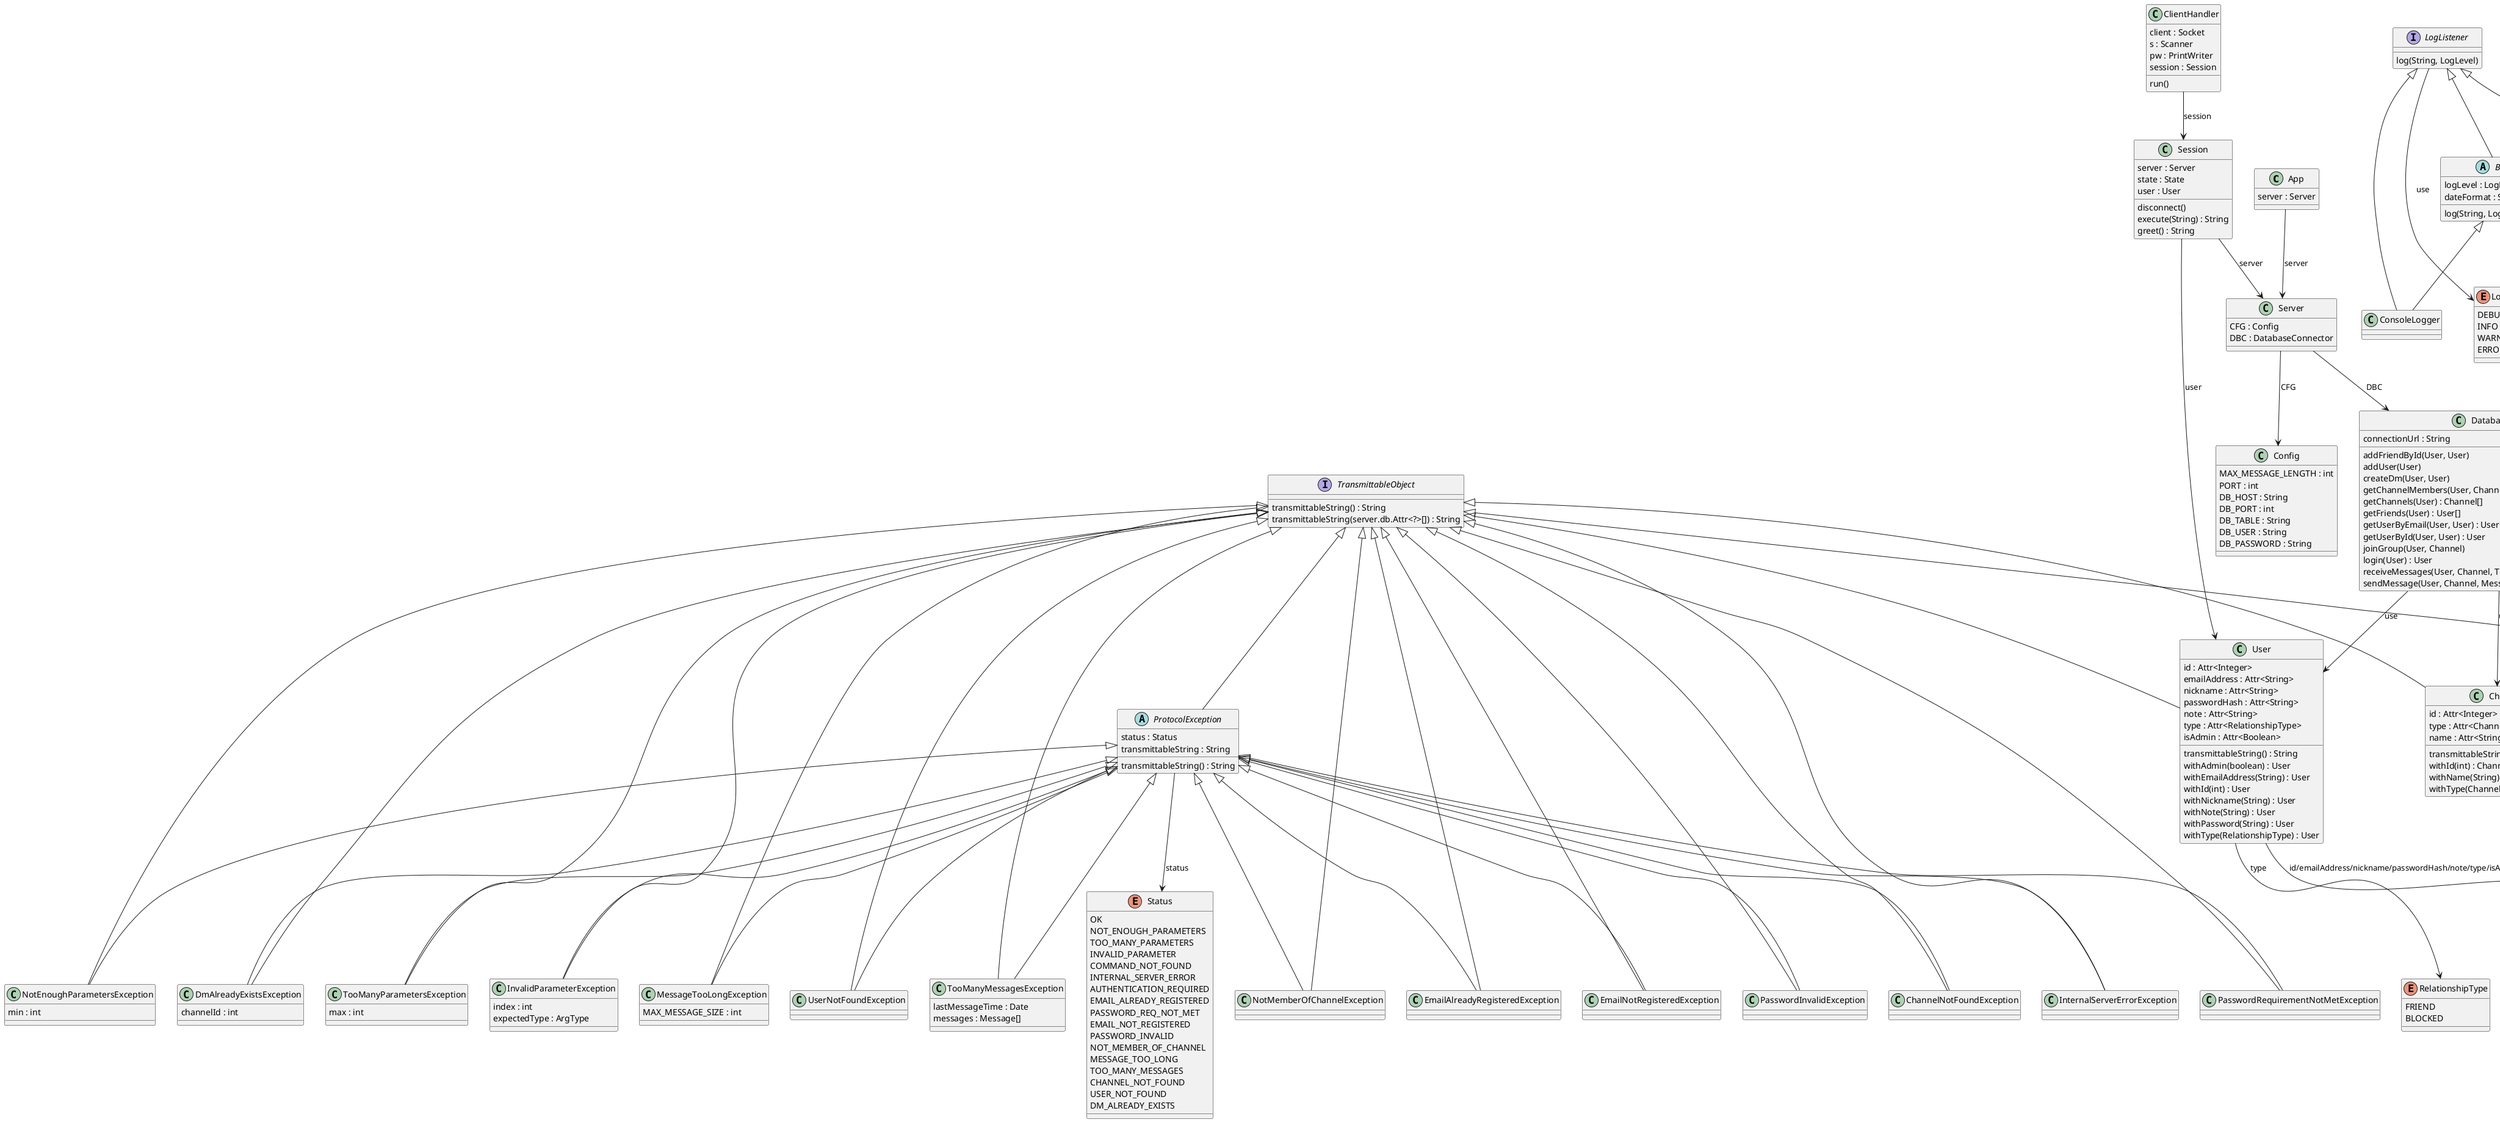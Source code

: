 @startuml

class "App" {
  server : Server
}

class "Attr" {
  value : T
  set : boolean
  set(T)
  transmittableString() : String
  unset() : T
}

abstract class "BasicLogger" {
  logLevel : LogLevel
  dateFormat : SimpleDateFormat
  log(String, LogLevel)
}

class "Channel" {
  id : Attr<Integer>
  type : Attr<ChannelType>
  name : Attr<String>
  transmittableString() : String
  withId(int) : Channel
  withName(String) : Channel
  withType(ChannelType) : Channel
}

class "ChannelNotFoundException"

enum "ChannelType" {
  DM
  PUBLIC_GROUP
  PRIVATE_GROUP
}

class "ClientHandler" {
  client : Socket
  s : Scanner
  pw : PrintWriter
  session : Session
  run()
}

class "Config" {
  MAX_MESSAGE_LENGTH : int
  PORT : int
  DB_HOST : String
  DB_PORT : int
  DB_TABLE : String
  DB_USER : String
  DB_PASSWORD : String
}

class "ConsoleLogger"

enum "DataType" {
  TEXT
  FILE_TXT
  FILE_PNG
  FILE_GIF
  FILE_PDF
}

class "DatabaseConnector" {
  connectionUrl : String
  addFriendById(User, User)
  addUser(User)
  createDm(User, User)
  getChannelMembers(User, Channel) : User[]
  getChannels(User) : Channel[]
  getFriends(User) : User[]
  getUserByEmail(User, User) : User
  getUserById(User, User) : User
  joinGroup(User, Channel)
  login(User) : User
  receiveMessages(User, Channel, Timestamp, Timestamp) : Message[]
  sendMessage(User, Channel, Message)
}

class "DmAlreadyExistsException" {
  channelId : int
}

class "EmailAlreadyRegisteredException"

class "EmailNotRegisteredException"

class "FileLogger" {
  logFile : File
  bw : BufferedWriter
  close()
}

class "InternalServerErrorException"

class "InvalidParameterException" {
  index : int
  expectedType : ArgType
}

enum "LogLevel" {
  DEBUG
  INFO
  WARN
  ERROR
}

interface "LogListener" {
  log(String, LogLevel)
}

enum "LogType" {
  APPEND
  OVERWRITE
  DO_NOT_OVERWRITE
}

class "Message" {
  id : Attr<Integer>
  channel : Attr<Integer>
  author : Attr<Integer>
  timestamp : Attr<Timestamp>
  data : Attr<byte[]>
  dataType : Attr<DataType>
  transmittableString() : String
  withAuthor(int) : Message
  withChannel(int) : Message
  withData(byte[]) : Message
  withDataType(DataType) : Message
  withId(int) : Message
  withTimestamp(Timestamp) : Message
}

class "MessageTooLongException" {
  MAX_MESSAGE_SIZE : int
}

class "NotEnoughParametersException" {
  min : int
}

class "NotMemberOfChannelException"

class "PasswordInvalidException"

class "PasswordRequirementNotMetException"

abstract class "ProtocolException" {
  status : Status
  transmittableString : String
  transmittableString() : String
}

enum "RelationshipType" {
  FRIEND
  BLOCKED
}

class "Server" {
  CFG : Config
  DBC : DatabaseConnector
}

class "Session" {
  server : Server
  state : State
  user : User
  disconnect()
  execute(String) : String
  greet() : String
}

class "SimpleLogger"

enum "Status" {
  OK
  NOT_ENOUGH_PARAMETERS
  TOO_MANY_PARAMETERS
  INVALID_PARAMETER
  COMMAND_NOT_FOUND
  INTERNAL_SERVER_ERROR
  AUTHENTICATION_REQUIRED
  EMAIL_ALREADY_REGISTERED
  PASSWORD_REQ_NOT_MET
  EMAIL_NOT_REGISTERED
  PASSWORD_INVALID
  NOT_MEMBER_OF_CHANNEL
  MESSAGE_TOO_LONG
  TOO_MANY_MESSAGES
  CHANNEL_NOT_FOUND
  USER_NOT_FOUND
  DM_ALREADY_EXISTS
}

class "TooManyMessagesException" {
  lastMessageTime : Date
  messages : Message[]
}

class "TooManyParametersException" {
  max : int
}

interface "TransmittableObject" {
  transmittableString() : String
  transmittableString(server.db.Attr<?>[]) : String
}

class "User" {
  id : Attr<Integer>
  emailAddress : Attr<String>
  nickname : Attr<String>
  passwordHash : Attr<String>
  note : Attr<String>
  type : Attr<RelationshipType>
  isAdmin : Attr<Boolean>
  transmittableString() : String
  withAdmin(boolean) : User
  withEmailAddress(String) : User
  withId(int) : User
  withNickname(String) : User
  withNote(String) : User
  withPassword(String) : User
  withType(RelationshipType) : User
}

class "UserNotFoundException"

"App" --> "Server" : server
"BasicLogger" <|-- "ConsoleLogger"
"BasicLogger" <|-- "FileLogger"
"BasicLogger" --> "LogLevel" : logLevel
"Channel" --> "Attr" : id/type/name
"Channel" --> "ChannelType" : type
"ClientHandler" --> "Session" : session
"DatabaseConnector" --> "Channel" : use
"DatabaseConnector" --> "Message" : use
"DatabaseConnector" --> "User" : use
"LogListener" <|-- "BasicLogger"
"LogListener" <|-- "ConsoleLogger"
"LogListener" <|-- "FileLogger"
"LogListener" --> "LogLevel" : use
"Message" --> "Attr" : id/channel/author/timestamp/data/dataType
"Message" --> "DataType" : dataType
"ProtocolException" <|-- "ChannelNotFoundException"
"ProtocolException" <|-- "DmAlreadyExistsException"
"ProtocolException" <|-- "EmailAlreadyRegisteredException"
"ProtocolException" <|-- "EmailNotRegisteredException"
"ProtocolException" <|-- "InternalServerErrorException"
"ProtocolException" <|-- "InvalidParameterException"
"ProtocolException" <|-- "MessageTooLongException"
"ProtocolException" <|-- "NotEnoughParametersException"
"ProtocolException" <|-- "NotMemberOfChannelException"
"ProtocolException" <|-- "PasswordInvalidException"
"ProtocolException" <|-- "PasswordRequirementNotMetException"
"ProtocolException" --> "Status" : status
"ProtocolException" <|-- "TooManyMessagesException"
"ProtocolException" <|-- "TooManyParametersException"
"ProtocolException" <|-- "UserNotFoundException"
"Server" --> "Config" : CFG
"Server" --> "DatabaseConnector" : DBC
"Session" --> "Server" : server
"Session" --> "User" : user
"TransmittableObject" <|-- "Channel"
"TransmittableObject" <|-- "ChannelNotFoundException"
"TransmittableObject" <|-- "DmAlreadyExistsException"
"TransmittableObject" <|-- "EmailAlreadyRegisteredException"
"TransmittableObject" <|-- "EmailNotRegisteredException"
"TransmittableObject" <|-- "InternalServerErrorException"
"TransmittableObject" <|-- "InvalidParameterException"
"TransmittableObject" <|-- "Message"
"TransmittableObject" <|-- "MessageTooLongException"
"TransmittableObject" <|-- "NotEnoughParametersException"
"TransmittableObject" <|-- "NotMemberOfChannelException"
"TransmittableObject" <|-- "PasswordInvalidException"
"TransmittableObject" <|-- "PasswordRequirementNotMetException"
"TransmittableObject" <|-- "ProtocolException"
"TransmittableObject" <|-- "TooManyMessagesException"
"TransmittableObject" <|-- "TooManyParametersException"
"TransmittableObject" <|-- "User"
"TransmittableObject" <|-- "UserNotFoundException"
"User" --> "Attr" : id/emailAddress/nickname/passwordHash/note/type/isAdmin
"User" --> "RelationshipType" : type

@enduml